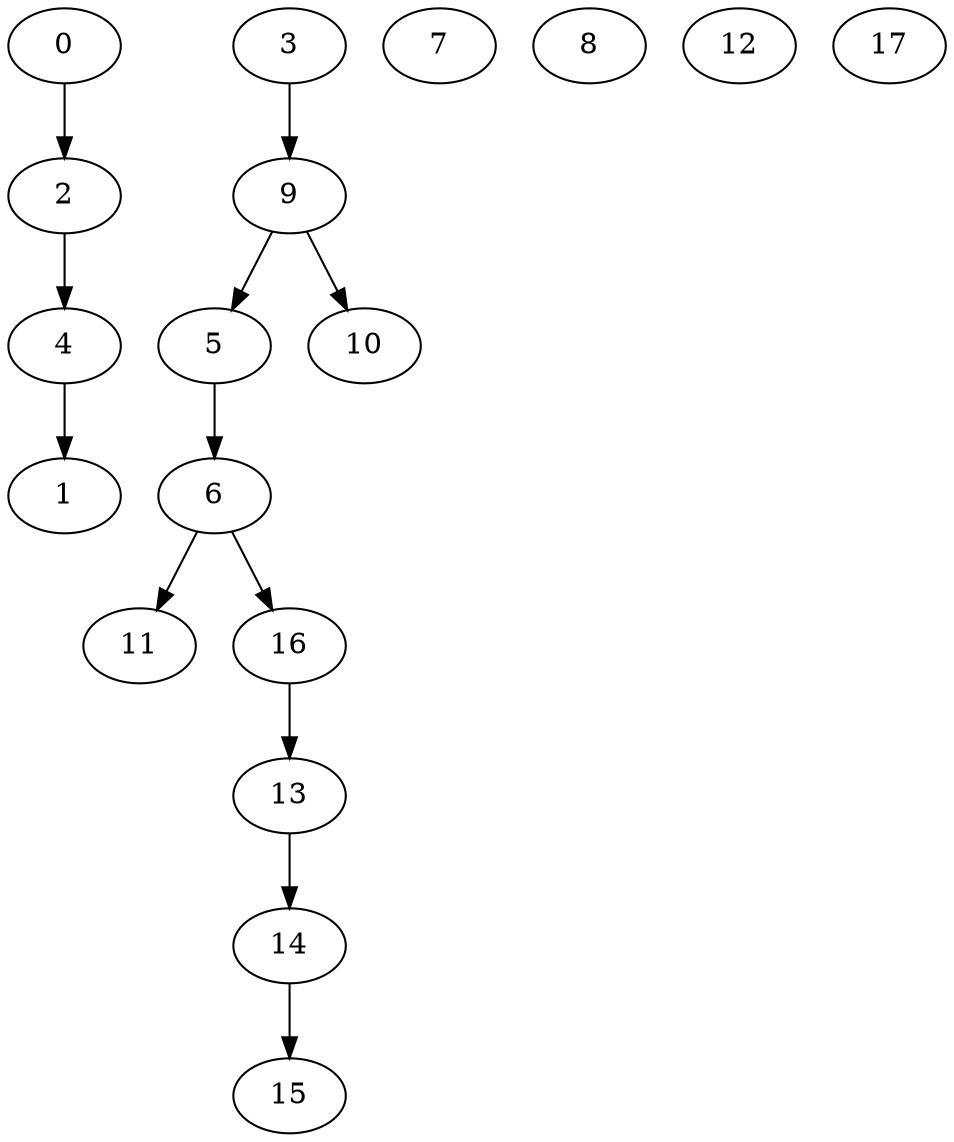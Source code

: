 /* Created by igraph @VERSION@ */
digraph {
  0 [
    name=1
  ];
  1 [
    name=2
  ];
  2 [
    name=3
  ];
  3 [
    name=4
  ];
  4 [
    name=5
  ];
  5 [
    name=6
  ];
  6 [
    name=7
  ];
  7 [
    name=8
  ];
  8 [
    name=9
  ];
  9 [
    name=10
  ];
  10 [
    name=11
  ];
  11 [
    name=12
  ];
  12 [
    name=13
  ];
  13 [
    name=14
  ];
  14 [
    name=15
  ];
  15 [
    name=16
  ];
  16 [
    name=17
  ];
  17 [
    name=18
  ];

  0 -> 2 [
    weight=2
  ];

  2 -> 4 [
    weight=2

  ];
  4 -> 1 [

    weight=2

  ];
  3 -> 9 [

    weight=2

  ];
  9 -> 10 [

    weight=2

  ];
  9 -> 5 [

    weight=2

  ];
  5 -> 6 [

    weight=2

  ];
  6 -> 16 [

    weight=2

  ];
  16 -> 13 [

    weight=2

  ];
  13 -> 14 [

    weight=2

  ];
  14 -> 15 [

    weight=2

  ];
  6 -> 11 [

    weight=2

  ];


}
